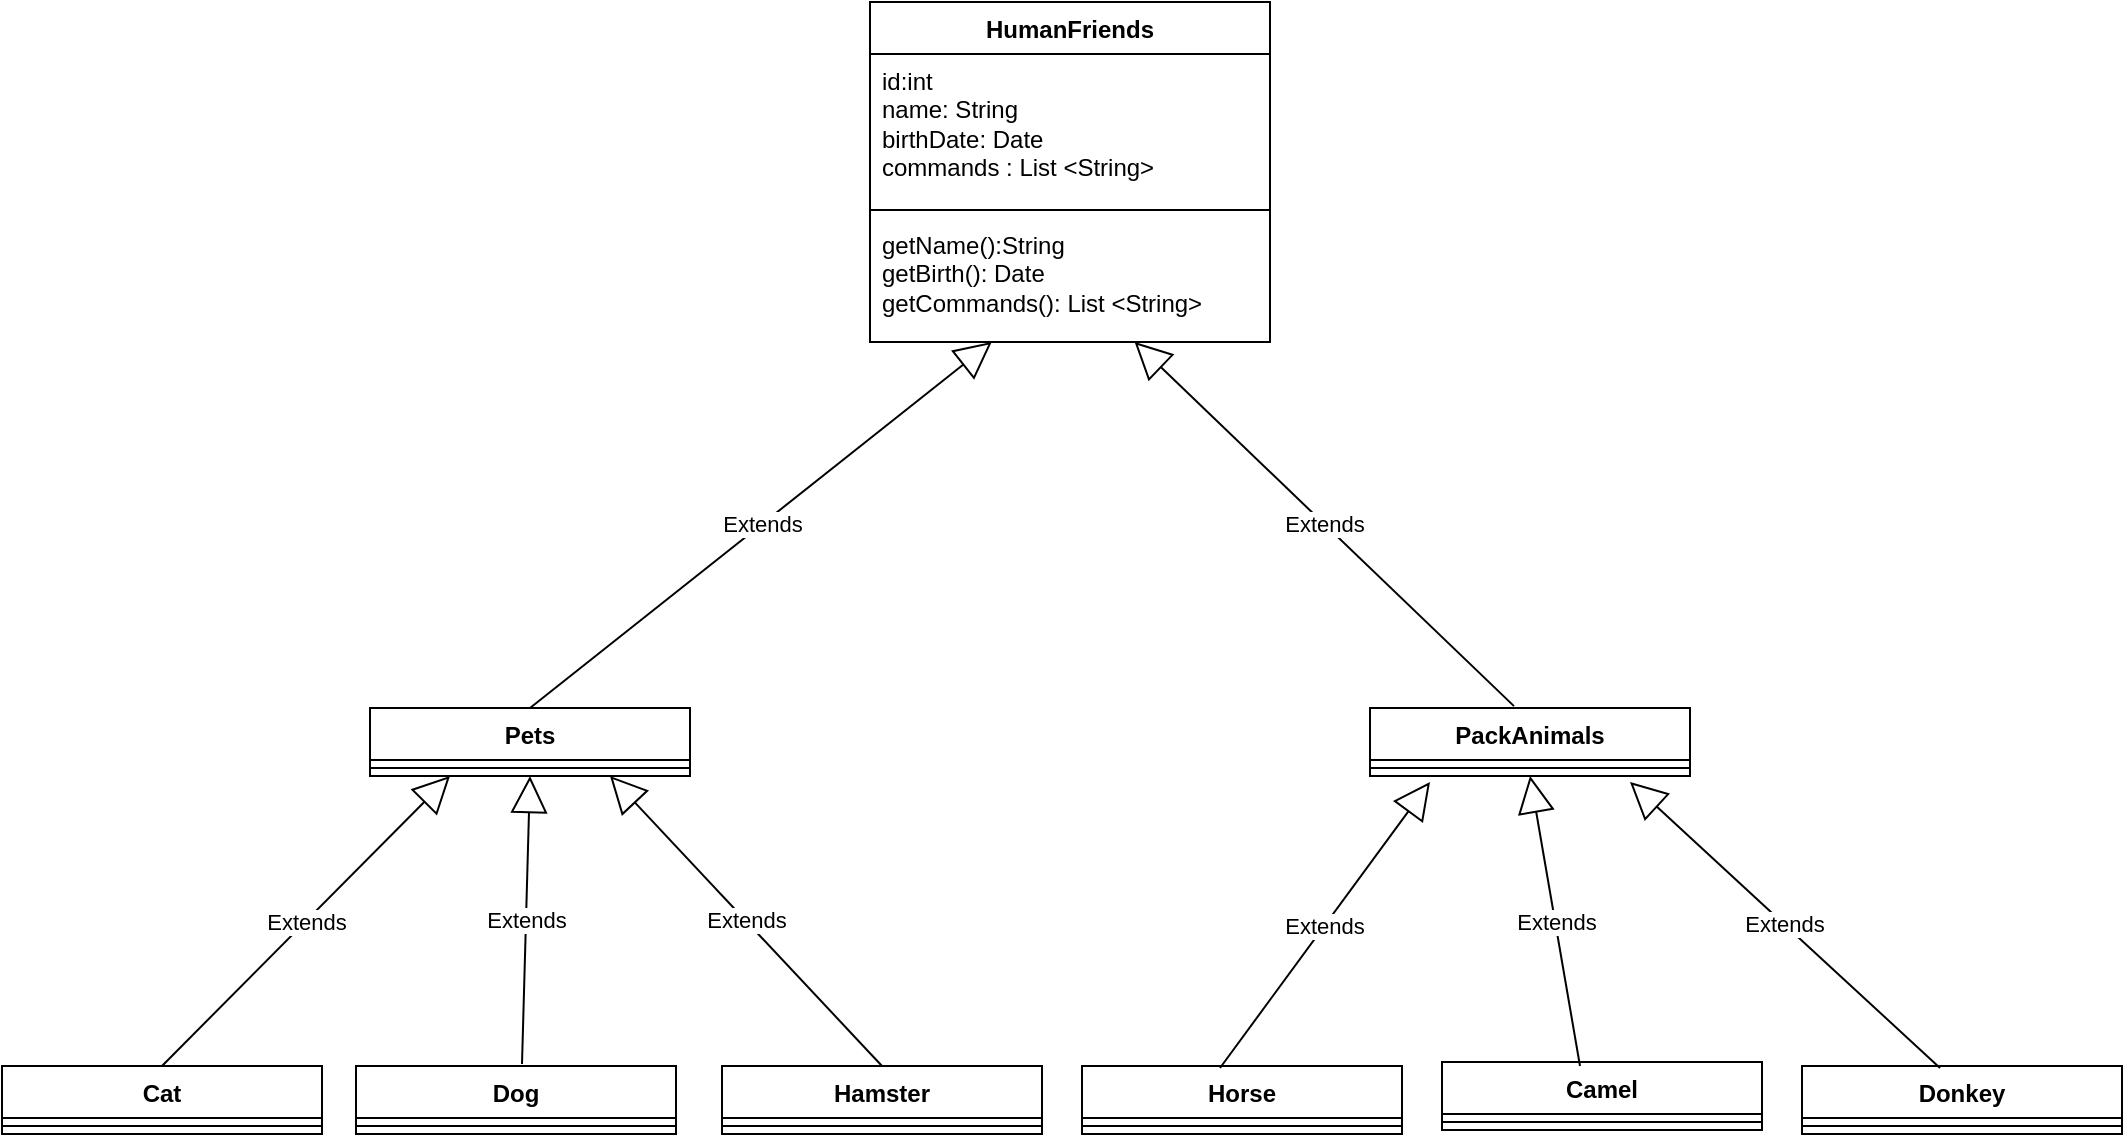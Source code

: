 <mxfile version="22.1.2" type="device">
  <diagram id="C5RBs43oDa-KdzZeNtuy" name="Page-1">
    <mxGraphModel dx="668" dy="396" grid="1" gridSize="10" guides="1" tooltips="1" connect="1" arrows="1" fold="1" page="1" pageScale="1" pageWidth="1169" pageHeight="827" math="0" shadow="0">
      <root>
        <mxCell id="WIyWlLk6GJQsqaUBKTNV-0" />
        <mxCell id="WIyWlLk6GJQsqaUBKTNV-1" parent="WIyWlLk6GJQsqaUBKTNV-0" />
        <mxCell id="zkfFHV4jXpPFQw0GAbJ--12" value="" style="endArrow=block;endSize=10;endFill=0;shadow=0;strokeWidth=1;rounded=0;edgeStyle=elbowEdgeStyle;elbow=vertical;" parent="WIyWlLk6GJQsqaUBKTNV-1" edge="1">
          <mxGeometry width="160" relative="1" as="geometry">
            <mxPoint x="727.0" y="383" as="sourcePoint" />
            <mxPoint x="727.0" y="373" as="targetPoint" />
          </mxGeometry>
        </mxCell>
        <mxCell id="8AZYTR-ByNm-JyPTVqFP-9" value="HumanFriends" style="swimlane;fontStyle=1;align=center;verticalAlign=top;childLayout=stackLayout;horizontal=1;startSize=26;horizontalStack=0;resizeParent=1;resizeParentMax=0;resizeLast=0;collapsible=1;marginBottom=0;whiteSpace=wrap;html=1;" vertex="1" parent="WIyWlLk6GJQsqaUBKTNV-1">
          <mxGeometry x="470" y="10" width="200" height="170" as="geometry" />
        </mxCell>
        <mxCell id="8AZYTR-ByNm-JyPTVqFP-10" value="id:int&lt;br&gt;name: String&lt;br&gt;birthDate: Date&lt;br&gt;commands : List &amp;lt;String&amp;gt;" style="text;strokeColor=none;fillColor=none;align=left;verticalAlign=top;spacingLeft=4;spacingRight=4;overflow=hidden;rotatable=0;points=[[0,0.5],[1,0.5]];portConstraint=eastwest;whiteSpace=wrap;html=1;" vertex="1" parent="8AZYTR-ByNm-JyPTVqFP-9">
          <mxGeometry y="26" width="200" height="74" as="geometry" />
        </mxCell>
        <mxCell id="8AZYTR-ByNm-JyPTVqFP-11" value="" style="line;strokeWidth=1;fillColor=none;align=left;verticalAlign=middle;spacingTop=-1;spacingLeft=3;spacingRight=3;rotatable=0;labelPosition=right;points=[];portConstraint=eastwest;strokeColor=inherit;" vertex="1" parent="8AZYTR-ByNm-JyPTVqFP-9">
          <mxGeometry y="100" width="200" height="8" as="geometry" />
        </mxCell>
        <mxCell id="8AZYTR-ByNm-JyPTVqFP-12" value="getName():String&lt;br&gt;getBirth(): Date&lt;br&gt;getCommands(): List &amp;lt;String&amp;gt;" style="text;strokeColor=none;fillColor=none;align=left;verticalAlign=top;spacingLeft=4;spacingRight=4;overflow=hidden;rotatable=0;points=[[0,0.5],[1,0.5]];portConstraint=eastwest;whiteSpace=wrap;html=1;" vertex="1" parent="8AZYTR-ByNm-JyPTVqFP-9">
          <mxGeometry y="108" width="200" height="62" as="geometry" />
        </mxCell>
        <mxCell id="8AZYTR-ByNm-JyPTVqFP-13" value="Pets" style="swimlane;fontStyle=1;align=center;verticalAlign=top;childLayout=stackLayout;horizontal=1;startSize=26;horizontalStack=0;resizeParent=1;resizeParentMax=0;resizeLast=0;collapsible=1;marginBottom=0;whiteSpace=wrap;html=1;" vertex="1" parent="WIyWlLk6GJQsqaUBKTNV-1">
          <mxGeometry x="220" y="363" width="160" height="34" as="geometry" />
        </mxCell>
        <mxCell id="8AZYTR-ByNm-JyPTVqFP-15" value="" style="line;strokeWidth=1;fillColor=none;align=left;verticalAlign=middle;spacingTop=-1;spacingLeft=3;spacingRight=3;rotatable=0;labelPosition=right;points=[];portConstraint=eastwest;strokeColor=inherit;" vertex="1" parent="8AZYTR-ByNm-JyPTVqFP-13">
          <mxGeometry y="26" width="160" height="8" as="geometry" />
        </mxCell>
        <mxCell id="8AZYTR-ByNm-JyPTVqFP-17" value="PackAnimals" style="swimlane;fontStyle=1;align=center;verticalAlign=top;childLayout=stackLayout;horizontal=1;startSize=26;horizontalStack=0;resizeParent=1;resizeParentMax=0;resizeLast=0;collapsible=1;marginBottom=0;whiteSpace=wrap;html=1;" vertex="1" parent="WIyWlLk6GJQsqaUBKTNV-1">
          <mxGeometry x="720" y="363" width="160" height="34" as="geometry" />
        </mxCell>
        <mxCell id="8AZYTR-ByNm-JyPTVqFP-19" value="" style="line;strokeWidth=1;fillColor=none;align=left;verticalAlign=middle;spacingTop=-1;spacingLeft=3;spacingRight=3;rotatable=0;labelPosition=right;points=[];portConstraint=eastwest;strokeColor=inherit;" vertex="1" parent="8AZYTR-ByNm-JyPTVqFP-17">
          <mxGeometry y="26" width="160" height="8" as="geometry" />
        </mxCell>
        <mxCell id="8AZYTR-ByNm-JyPTVqFP-26" value="Extends" style="endArrow=block;endSize=16;endFill=0;html=1;rounded=0;exitX=0.5;exitY=0;exitDx=0;exitDy=0;" edge="1" parent="WIyWlLk6GJQsqaUBKTNV-1" source="8AZYTR-ByNm-JyPTVqFP-13" target="8AZYTR-ByNm-JyPTVqFP-12">
          <mxGeometry width="160" relative="1" as="geometry">
            <mxPoint x="448" y="220" as="sourcePoint" />
            <mxPoint x="490" y="160" as="targetPoint" />
          </mxGeometry>
        </mxCell>
        <mxCell id="8AZYTR-ByNm-JyPTVqFP-28" value="Extends" style="endArrow=block;endSize=16;endFill=0;html=1;rounded=0;exitX=0.45;exitY=-0.028;exitDx=0;exitDy=0;exitPerimeter=0;" edge="1" parent="WIyWlLk6GJQsqaUBKTNV-1" source="8AZYTR-ByNm-JyPTVqFP-17" target="8AZYTR-ByNm-JyPTVqFP-12">
          <mxGeometry width="160" relative="1" as="geometry">
            <mxPoint x="608" y="210" as="sourcePoint" />
            <mxPoint x="600" y="160" as="targetPoint" />
          </mxGeometry>
        </mxCell>
        <mxCell id="8AZYTR-ByNm-JyPTVqFP-34" value="Dog" style="swimlane;fontStyle=1;align=center;verticalAlign=top;childLayout=stackLayout;horizontal=1;startSize=26;horizontalStack=0;resizeParent=1;resizeParentMax=0;resizeLast=0;collapsible=1;marginBottom=0;whiteSpace=wrap;html=1;" vertex="1" parent="WIyWlLk6GJQsqaUBKTNV-1">
          <mxGeometry x="213" y="542" width="160" height="34" as="geometry" />
        </mxCell>
        <mxCell id="8AZYTR-ByNm-JyPTVqFP-36" value="" style="line;strokeWidth=1;fillColor=none;align=left;verticalAlign=middle;spacingTop=-1;spacingLeft=3;spacingRight=3;rotatable=0;labelPosition=right;points=[];portConstraint=eastwest;strokeColor=inherit;" vertex="1" parent="8AZYTR-ByNm-JyPTVqFP-34">
          <mxGeometry y="26" width="160" height="8" as="geometry" />
        </mxCell>
        <mxCell id="8AZYTR-ByNm-JyPTVqFP-38" value="Extends" style="endArrow=block;endSize=16;endFill=0;html=1;rounded=0;entryX=0.5;entryY=1;entryDx=0;entryDy=0;" edge="1" parent="WIyWlLk6GJQsqaUBKTNV-1" target="8AZYTR-ByNm-JyPTVqFP-13">
          <mxGeometry width="160" relative="1" as="geometry">
            <mxPoint x="296" y="541" as="sourcePoint" />
            <mxPoint x="299.603" y="423" as="targetPoint" />
          </mxGeometry>
        </mxCell>
        <mxCell id="8AZYTR-ByNm-JyPTVqFP-39" value="Hamster" style="swimlane;fontStyle=1;align=center;verticalAlign=top;childLayout=stackLayout;horizontal=1;startSize=26;horizontalStack=0;resizeParent=1;resizeParentMax=0;resizeLast=0;collapsible=1;marginBottom=0;whiteSpace=wrap;html=1;" vertex="1" parent="WIyWlLk6GJQsqaUBKTNV-1">
          <mxGeometry x="396" y="542" width="160" height="34" as="geometry" />
        </mxCell>
        <mxCell id="8AZYTR-ByNm-JyPTVqFP-41" value="" style="line;strokeWidth=1;fillColor=none;align=left;verticalAlign=middle;spacingTop=-1;spacingLeft=3;spacingRight=3;rotatable=0;labelPosition=right;points=[];portConstraint=eastwest;strokeColor=inherit;" vertex="1" parent="8AZYTR-ByNm-JyPTVqFP-39">
          <mxGeometry y="26" width="160" height="8" as="geometry" />
        </mxCell>
        <mxCell id="8AZYTR-ByNm-JyPTVqFP-43" value="Horse" style="swimlane;fontStyle=1;align=center;verticalAlign=top;childLayout=stackLayout;horizontal=1;startSize=26;horizontalStack=0;resizeParent=1;resizeParentMax=0;resizeLast=0;collapsible=1;marginBottom=0;whiteSpace=wrap;html=1;" vertex="1" parent="WIyWlLk6GJQsqaUBKTNV-1">
          <mxGeometry x="576" y="542" width="160" height="34" as="geometry" />
        </mxCell>
        <mxCell id="8AZYTR-ByNm-JyPTVqFP-45" value="" style="line;strokeWidth=1;fillColor=none;align=left;verticalAlign=middle;spacingTop=-1;spacingLeft=3;spacingRight=3;rotatable=0;labelPosition=right;points=[];portConstraint=eastwest;strokeColor=inherit;" vertex="1" parent="8AZYTR-ByNm-JyPTVqFP-43">
          <mxGeometry y="26" width="160" height="8" as="geometry" />
        </mxCell>
        <mxCell id="8AZYTR-ByNm-JyPTVqFP-47" value="Camel" style="swimlane;fontStyle=1;align=center;verticalAlign=top;childLayout=stackLayout;horizontal=1;startSize=26;horizontalStack=0;resizeParent=1;resizeParentMax=0;resizeLast=0;collapsible=1;marginBottom=0;whiteSpace=wrap;html=1;" vertex="1" parent="WIyWlLk6GJQsqaUBKTNV-1">
          <mxGeometry x="756" y="540" width="160" height="34" as="geometry" />
        </mxCell>
        <mxCell id="8AZYTR-ByNm-JyPTVqFP-49" value="" style="line;strokeWidth=1;fillColor=none;align=left;verticalAlign=middle;spacingTop=-1;spacingLeft=3;spacingRight=3;rotatable=0;labelPosition=right;points=[];portConstraint=eastwest;strokeColor=inherit;" vertex="1" parent="8AZYTR-ByNm-JyPTVqFP-47">
          <mxGeometry y="26" width="160" height="8" as="geometry" />
        </mxCell>
        <mxCell id="8AZYTR-ByNm-JyPTVqFP-51" value="Donkey" style="swimlane;fontStyle=1;align=center;verticalAlign=top;childLayout=stackLayout;horizontal=1;startSize=26;horizontalStack=0;resizeParent=1;resizeParentMax=0;resizeLast=0;collapsible=1;marginBottom=0;whiteSpace=wrap;html=1;" vertex="1" parent="WIyWlLk6GJQsqaUBKTNV-1">
          <mxGeometry x="936" y="542" width="160" height="34" as="geometry" />
        </mxCell>
        <mxCell id="8AZYTR-ByNm-JyPTVqFP-53" value="" style="line;strokeWidth=1;fillColor=none;align=left;verticalAlign=middle;spacingTop=-1;spacingLeft=3;spacingRight=3;rotatable=0;labelPosition=right;points=[];portConstraint=eastwest;strokeColor=inherit;" vertex="1" parent="8AZYTR-ByNm-JyPTVqFP-51">
          <mxGeometry y="26" width="160" height="8" as="geometry" />
        </mxCell>
        <mxCell id="8AZYTR-ByNm-JyPTVqFP-56" value="Cat" style="swimlane;fontStyle=1;align=center;verticalAlign=top;childLayout=stackLayout;horizontal=1;startSize=26;horizontalStack=0;resizeParent=1;resizeParentMax=0;resizeLast=0;collapsible=1;marginBottom=0;whiteSpace=wrap;html=1;" vertex="1" parent="WIyWlLk6GJQsqaUBKTNV-1">
          <mxGeometry x="36" y="542" width="160" height="34" as="geometry" />
        </mxCell>
        <mxCell id="8AZYTR-ByNm-JyPTVqFP-58" value="" style="line;strokeWidth=1;fillColor=none;align=left;verticalAlign=middle;spacingTop=-1;spacingLeft=3;spacingRight=3;rotatable=0;labelPosition=right;points=[];portConstraint=eastwest;strokeColor=inherit;" vertex="1" parent="8AZYTR-ByNm-JyPTVqFP-56">
          <mxGeometry y="26" width="160" height="8" as="geometry" />
        </mxCell>
        <mxCell id="8AZYTR-ByNm-JyPTVqFP-61" value="Extends" style="endArrow=block;endSize=16;endFill=0;html=1;rounded=0;exitX=0.5;exitY=0;exitDx=0;exitDy=0;entryX=0.25;entryY=1;entryDx=0;entryDy=0;" edge="1" parent="WIyWlLk6GJQsqaUBKTNV-1" source="8AZYTR-ByNm-JyPTVqFP-56" target="8AZYTR-ByNm-JyPTVqFP-13">
          <mxGeometry width="160" relative="1" as="geometry">
            <mxPoint x="86" y="503" as="sourcePoint" />
            <mxPoint x="257.92" y="424.846" as="targetPoint" />
          </mxGeometry>
        </mxCell>
        <mxCell id="8AZYTR-ByNm-JyPTVqFP-62" value="Extends" style="endArrow=block;endSize=16;endFill=0;html=1;rounded=0;exitX=0.5;exitY=0;exitDx=0;exitDy=0;entryX=0.75;entryY=1;entryDx=0;entryDy=0;" edge="1" parent="WIyWlLk6GJQsqaUBKTNV-1" source="8AZYTR-ByNm-JyPTVqFP-39" target="8AZYTR-ByNm-JyPTVqFP-13">
          <mxGeometry width="160" relative="1" as="geometry">
            <mxPoint x="456" y="503" as="sourcePoint" />
            <mxPoint x="359.36" y="421.804" as="targetPoint" />
          </mxGeometry>
        </mxCell>
        <mxCell id="8AZYTR-ByNm-JyPTVqFP-63" value="Extends" style="endArrow=block;endSize=16;endFill=0;html=1;rounded=0;entryX=0.5;entryY=1;entryDx=0;entryDy=0;" edge="1" parent="WIyWlLk6GJQsqaUBKTNV-1" target="8AZYTR-ByNm-JyPTVqFP-17">
          <mxGeometry width="160" relative="1" as="geometry">
            <mxPoint x="825" y="542" as="sourcePoint" />
            <mxPoint x="822" y="450" as="targetPoint" />
          </mxGeometry>
        </mxCell>
        <mxCell id="8AZYTR-ByNm-JyPTVqFP-64" value="Extends" style="endArrow=block;endSize=16;endFill=0;html=1;rounded=0;exitX=0.5;exitY=0;exitDx=0;exitDy=0;" edge="1" parent="WIyWlLk6GJQsqaUBKTNV-1">
          <mxGeometry width="160" relative="1" as="geometry">
            <mxPoint x="645" y="543" as="sourcePoint" />
            <mxPoint x="750" y="400" as="targetPoint" />
          </mxGeometry>
        </mxCell>
        <mxCell id="8AZYTR-ByNm-JyPTVqFP-65" value="Extends" style="endArrow=block;endSize=16;endFill=0;html=1;rounded=0;exitX=0.5;exitY=0;exitDx=0;exitDy=0;" edge="1" parent="WIyWlLk6GJQsqaUBKTNV-1">
          <mxGeometry width="160" relative="1" as="geometry">
            <mxPoint x="1005" y="543" as="sourcePoint" />
            <mxPoint x="850" y="400" as="targetPoint" />
          </mxGeometry>
        </mxCell>
      </root>
    </mxGraphModel>
  </diagram>
</mxfile>
